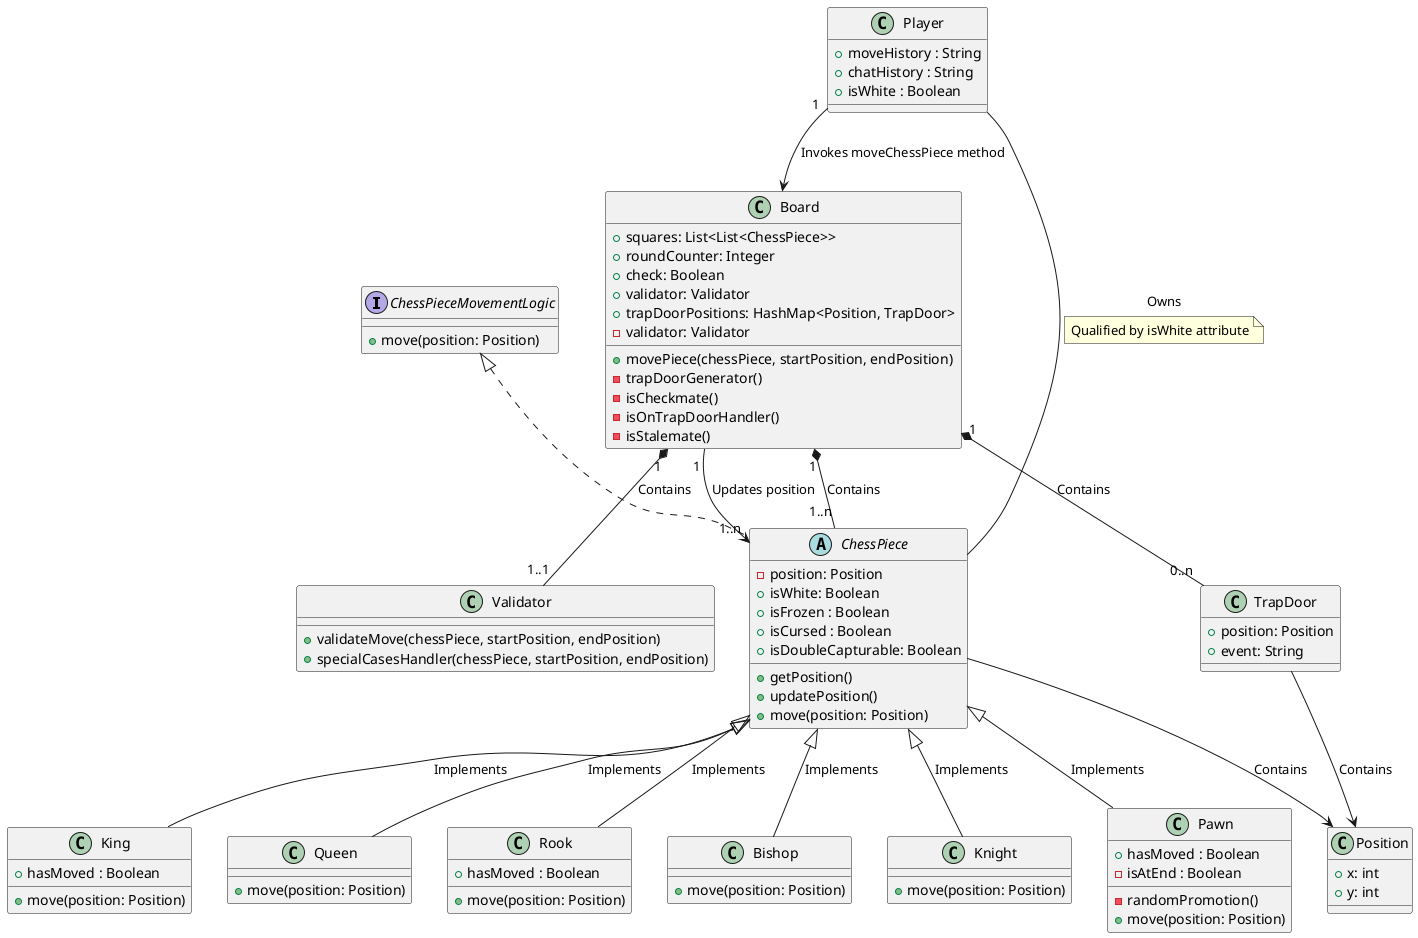 @startuml

interface ChessPieceMovementLogic{
    + move(position: Position)
}

abstract class ChessPiece implements ChessPieceMovementLogic{
    - position: Position
    + isWhite: Boolean
    + isFrozen : Boolean
    + isCursed : Boolean
    + isDoubleCapturable: Boolean
    + getPosition()
    + updatePosition()
    + move(position: Position)
}

class Validator {
    + validateMove(chessPiece, startPosition, endPosition)
    + specialCasesHandler(chessPiece, startPosition, endPosition)
}

class Board {
    + squares: List<List<ChessPiece>>
    + roundCounter: Integer
    + check: Boolean
    + validator: Validator
    + trapDoorPositions: HashMap<Position, TrapDoor>
    + movePiece(chessPiece, startPosition, endPosition)
    - trapDoorGenerator()
    - validator: Validator
    - isCheckmate()
    - isOnTrapDoorHandler()
    - isStalemate()
}

class TrapDoor {
    + position: Position
    + event: String
}

class Position {
    + x: int
    + y: int
}

class King {
    + hasMoved : Boolean
    + move(position: Position)
}

class Queen  {
    + move(position: Position)
}

class Rook  {
    + hasMoved : Boolean 
    + move(position: Position)
}

class Bishop {
    + move(position: Position)
}

class Knight {
    + move(position: Position)
}

class Pawn {
    + hasMoved : Boolean
    - isAtEnd : Boolean
    - randomPromotion()
    + move(position: Position)
}
' Each subclass of ChessPiece defines their move logic method

class Player {
    + moveHistory : String
    + chatHistory : String
    + isWhite : Boolean
}

Board "1" --> "1..n" ChessPiece : "Updates position" 
' ChessPieces and TrapDoors and Validators cannot exist without a board
Board "1" *-- "1..n" ChessPiece : "Contains"
Board "1" *-- "0..n" TrapDoor : "Contains"
Board "1" *-- "1..1" Validator : "Contains"
' Player can send messages to the board but the board does not need to know who the player is
Player "1" --> Board : "Invokes moveChessPiece method"

' Trapdoor and ChessPiece are associated with position as they contain Position classes as one their class memebers
TrapDoor --> Position : "Contains"
ChessPiece --> Position : "Contains"

' Player knows what piece is their own based on the attribute isWhite 
Player -- ChessPiece : "Owns" 
note on link
    Qualified by isWhite attribute
end note

ChessPiece <|-- King : "Implements"
ChessPiece <|-- Queen : "Implements"
ChessPiece <|-- Rook : "Implements"
ChessPiece <|-- Bishop : "Implements"
ChessPiece <|-- Knight : "Implements"
ChessPiece <|-- Pawn : "Implements"

@enduml
